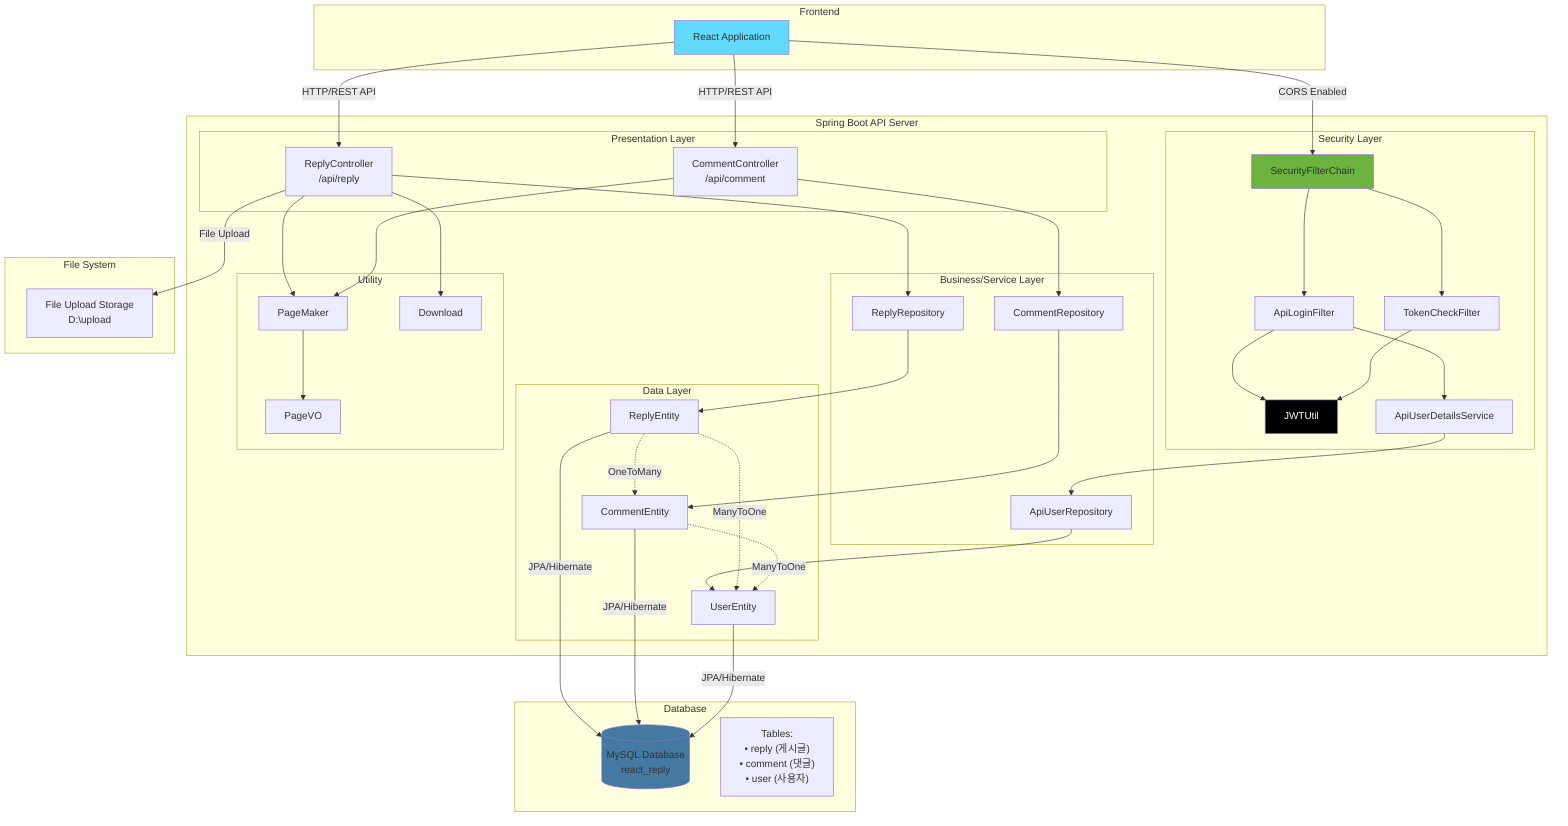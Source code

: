 graph TB
    subgraph "Frontend"
        React[React Application]
    end
    
    subgraph "Spring Boot API Server"
        subgraph "Presentation Layer"
            RC[ReplyController<br>/api/reply]
            CC[CommentController<br>/api/comment]
        end
        
        subgraph "Security Layer"
            SF[SecurityFilterChain]
            JWT[JWTUtil]
            ALF[ApiLoginFilter]
            TCF[TokenCheckFilter]
            AUD[ApiUserDetailsService]
        end
        
        subgraph "Business/Service Layer"
            RR[ReplyRepository]
            CR[CommentRepository]
            UR[ApiUserRepository]
        end
        
        subgraph "Data Layer"
            RE[ReplyEntity]
            CE[CommentEntity]
            UE[UserEntity]
        end
        
        subgraph "Utility"
            PM[PageMaker]
            PV[PageVO]
            DL[Download]
        end
    end
    
    subgraph "Database"
        MySQL[(MySQL Database<br>react_reply)]
        Tables["`
        Tables:
        • reply (게시글)
        • comment (댓글)
        • user (사용자)
        `"]
    end
    
    subgraph "File System"
        FS[File Upload Storage<br>D:\upload]
    end
    
    %% Connections
    React -->|HTTP/REST API| RC
    React -->|HTTP/REST API| CC
    React -->|CORS Enabled| SF
    
    RC --> RR
    CC --> CR
    
    SF --> ALF
    SF --> TCF
    ALF --> JWT
    TCF --> JWT
    ALF --> AUD
    AUD --> UR
    
    RR --> RE
    CR --> CE
    UR --> UE
    
    RC --> PM
    CC --> PM
    PM --> PV
    
    RE -->|JPA/Hibernate| MySQL
    CE -->|JPA/Hibernate| MySQL
    UE -->|JPA/Hibernate| MySQL
    
    RC -->|File Upload| FS
    RC --> DL
    
    %% Entity Relationships
    RE -.->|ManyToOne| UE
    CE -.->|ManyToOne| UE
    RE -.->|OneToMany| CE
    
    style React fill:#61dafb
    style MySQL fill:#4479a1
    style SF fill:#6db33f
    style JWT fill:#000000,color:#ffffff